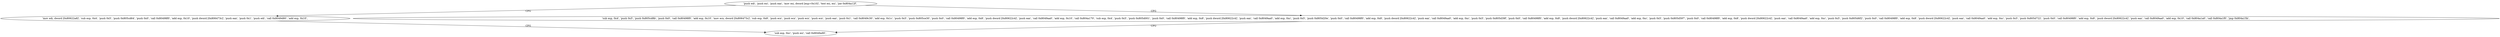 digraph "func" {
"134520832" [label = "'push edi', 'push esi', 'push eax', 'mov esi, dword [esp+0x10]', 'test esi, esi', 'jne 0x804a12f', " ]
"134521135" [label = "'mov edi, dword [0x80622a8]', 'sub esp, 0x4', 'push 0x5', 'push 0x805cd64', 'push 0x0', 'call 0x80498f0', 'add esp, 0x10', 'push dword [0x806473c]', 'push eax', 'push 0x1', 'push edi', 'call 0x8049d80', 'add esp, 0x10', " ]
"134520847" [label = "'sub esp, 0x4', 'push 0x5', 'push 0x805cd8b', 'push 0x0', 'call 0x80498f0', 'add esp, 0x10', 'mov ecx, dword [0x806473c]', 'sub esp, 0x8', 'push ecx', 'push ecx', 'push ecx', 'push ecx', 'push eax', 'push 0x1', 'call 0x8049c30', 'add esp, 0x1c', 'push 0x5', 'push 0x805ce30', 'push 0x0', 'call 0x80498f0', 'add esp, 0x8', 'push dword [0x80622c4]', 'push eax', 'call 0x8049aa0', 'add esp, 0x10', 'call 0x804a170', 'sub esp, 0x4', 'push 0x5', 'push 0x805d001', 'push 0x0', 'call 0x80498f0', 'add esp, 0x8', 'push dword [0x80622c4]', 'push eax', 'call 0x8049aa0', 'add esp, 0xc', 'push 0x5', 'push 0x805d20e', 'push 0x0', 'call 0x80498f0', 'add esp, 0x8', 'push dword [0x80622c4]', 'push eax', 'call 0x8049aa0', 'add esp, 0xc', 'push 0x5', 'push 0x805d39f', 'push 0x0', 'call 0x80498f0', 'add esp, 0x8', 'push dword [0x80622c4]', 'push eax', 'call 0x8049aa0', 'add esp, 0xc', 'push 0x5', 'push 0x805d597', 'push 0x0', 'call 0x80498f0', 'add esp, 0x8', 'push dword [0x80622c4]', 'push eax', 'call 0x8049aa0', 'add esp, 0xc', 'push 0x5', 'push 0x805d6f2', 'push 0x0', 'call 0x80498f0', 'add esp, 0x8', 'push dword [0x80622c4]', 'push eax', 'call 0x8049aa0', 'add esp, 0xc', 'push 0x5', 'push 0x805d722', 'push 0x0', 'call 0x80498f0', 'add esp, 0x8', 'push dword [0x80622c4]', 'push eax', 'call 0x8049aa0', 'add esp, 0x10', 'call 0x804a1a0', 'call 0x804a1f0', 'jmp 0x804a15b', " ]
"134521179" [label = "'sub esp, 0xc', 'push esi', 'call 0x8049a90', " ]
"134520832" -> "134521135" [ label = "CFG" ]
"134520832" -> "134520847" [ label = "CFG" ]
"134521135" -> "134521179" [ label = "CFG" ]
"134520847" -> "134521179" [ label = "CFG" ]
}
